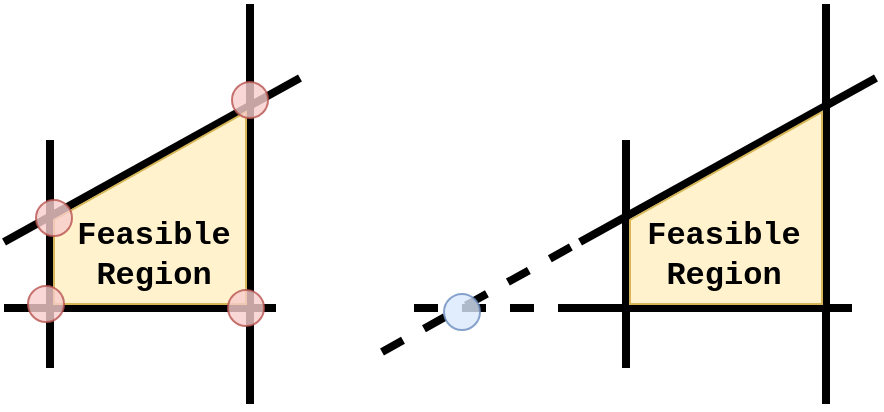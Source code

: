 <mxfile version="14.1.8" type="device"><diagram id="cYTBrB0D3CEJC4NlysZT" name="第 1 页"><mxGraphModel dx="749" dy="556" grid="0" gridSize="10" guides="1" tooltips="1" connect="1" arrows="1" fold="1" page="0" pageScale="1" pageWidth="827" pageHeight="1169" math="0" shadow="0"><root><mxCell id="0"/><mxCell id="1" parent="0"/><mxCell id="0IqK4Y33BFTf4KXKHayu-1" value="" style="endArrow=none;html=1;strokeWidth=4;" edge="1" parent="1"><mxGeometry width="50" height="50" relative="1" as="geometry"><mxPoint x="169" y="269" as="sourcePoint"/><mxPoint x="317" y="187" as="targetPoint"/></mxGeometry></mxCell><mxCell id="0IqK4Y33BFTf4KXKHayu-2" value="" style="endArrow=none;html=1;strokeWidth=4;" edge="1" parent="1"><mxGeometry width="50" height="50" relative="1" as="geometry"><mxPoint x="192" y="332" as="sourcePoint"/><mxPoint x="192" y="218" as="targetPoint"/></mxGeometry></mxCell><mxCell id="0IqK4Y33BFTf4KXKHayu-3" value="" style="endArrow=none;html=1;strokeWidth=4;" edge="1" parent="1"><mxGeometry width="50" height="50" relative="1" as="geometry"><mxPoint x="169" y="302" as="sourcePoint"/><mxPoint x="305" y="302" as="targetPoint"/></mxGeometry></mxCell><mxCell id="0IqK4Y33BFTf4KXKHayu-4" value="" style="endArrow=none;html=1;strokeWidth=4;" edge="1" parent="1"><mxGeometry width="50" height="50" relative="1" as="geometry"><mxPoint x="292" y="150" as="sourcePoint"/><mxPoint x="292" y="350" as="targetPoint"/></mxGeometry></mxCell><mxCell id="0IqK4Y33BFTf4KXKHayu-6" value="" style="shape=manualInput;whiteSpace=wrap;html=1;size=54;fillColor=#fff2cc;strokeColor=#d6b656;" vertex="1" parent="1"><mxGeometry x="194" y="204" width="96" height="96" as="geometry"/></mxCell><mxCell id="0IqK4Y33BFTf4KXKHayu-7" value="" style="endArrow=none;html=1;strokeWidth=4;" edge="1" parent="1"><mxGeometry width="50" height="50" relative="1" as="geometry"><mxPoint x="457.0" y="269" as="sourcePoint"/><mxPoint x="605" y="187" as="targetPoint"/></mxGeometry></mxCell><mxCell id="0IqK4Y33BFTf4KXKHayu-8" value="" style="endArrow=none;html=1;strokeWidth=4;" edge="1" parent="1"><mxGeometry width="50" height="50" relative="1" as="geometry"><mxPoint x="480" y="332" as="sourcePoint"/><mxPoint x="480" y="218" as="targetPoint"/></mxGeometry></mxCell><mxCell id="0IqK4Y33BFTf4KXKHayu-9" value="" style="endArrow=none;html=1;strokeWidth=4;" edge="1" parent="1"><mxGeometry width="50" height="50" relative="1" as="geometry"><mxPoint x="457.0" y="302" as="sourcePoint"/><mxPoint x="593" y="302" as="targetPoint"/></mxGeometry></mxCell><mxCell id="0IqK4Y33BFTf4KXKHayu-10" value="" style="endArrow=none;html=1;strokeWidth=4;" edge="1" parent="1"><mxGeometry width="50" height="50" relative="1" as="geometry"><mxPoint x="580" y="150" as="sourcePoint"/><mxPoint x="580" y="350.0" as="targetPoint"/></mxGeometry></mxCell><mxCell id="0IqK4Y33BFTf4KXKHayu-11" value="" style="shape=manualInput;whiteSpace=wrap;html=1;size=54;fillColor=#fff2cc;strokeColor=#d6b656;" vertex="1" parent="1"><mxGeometry x="482" y="204" width="96" height="96" as="geometry"/></mxCell><mxCell id="0IqK4Y33BFTf4KXKHayu-12" value="" style="endArrow=none;html=1;strokeWidth=4;dashed=1;" edge="1" parent="1"><mxGeometry width="50" height="50" relative="1" as="geometry"><mxPoint x="358" y="324" as="sourcePoint"/><mxPoint x="457" y="269" as="targetPoint"/></mxGeometry></mxCell><mxCell id="0IqK4Y33BFTf4KXKHayu-15" value="" style="endArrow=none;html=1;strokeWidth=4;dashed=1;" edge="1" parent="1"><mxGeometry width="50" height="50" relative="1" as="geometry"><mxPoint x="374" y="302" as="sourcePoint"/><mxPoint x="470" y="302" as="targetPoint"/></mxGeometry></mxCell><mxCell id="0IqK4Y33BFTf4KXKHayu-25" value="" style="ellipse;whiteSpace=wrap;html=1;aspect=fixed;fillColor=#f8cecc;strokeColor=#b85450;opacity=80;" vertex="1" parent="1"><mxGeometry x="283" y="189" width="18" height="18" as="geometry"/></mxCell><mxCell id="0IqK4Y33BFTf4KXKHayu-27" value="" style="ellipse;whiteSpace=wrap;html=1;aspect=fixed;fillColor=#f8cecc;strokeColor=#b85450;opacity=80;" vertex="1" parent="1"><mxGeometry x="281" y="293" width="18" height="18" as="geometry"/></mxCell><mxCell id="0IqK4Y33BFTf4KXKHayu-31" value="" style="ellipse;whiteSpace=wrap;html=1;aspect=fixed;fillColor=#f8cecc;strokeColor=#b85450;opacity=80;" vertex="1" parent="1"><mxGeometry x="181" y="291" width="18" height="18" as="geometry"/></mxCell><mxCell id="0IqK4Y33BFTf4KXKHayu-36" value="" style="ellipse;whiteSpace=wrap;html=1;aspect=fixed;fillColor=#f8cecc;strokeColor=#b85450;opacity=80;" vertex="1" parent="1"><mxGeometry x="185" y="248" width="18" height="18" as="geometry"/></mxCell><mxCell id="0IqK4Y33BFTf4KXKHayu-37" value="" style="ellipse;whiteSpace=wrap;html=1;aspect=fixed;fillColor=#dae8fc;strokeColor=#6c8ebf;opacity=80;" vertex="1" parent="1"><mxGeometry x="389" y="295" width="18" height="18" as="geometry"/></mxCell><mxCell id="0IqK4Y33BFTf4KXKHayu-38" value="&lt;font face=&quot;Courier New&quot; size=&quot;1&quot;&gt;&lt;b style=&quot;font-size: 16px&quot;&gt;Feasible Region&lt;/b&gt;&lt;/font&gt;" style="text;html=1;strokeColor=none;fillColor=none;align=center;verticalAlign=middle;whiteSpace=wrap;rounded=0;opacity=80;" vertex="1" parent="1"><mxGeometry x="203" y="266" width="82" height="20" as="geometry"/></mxCell><mxCell id="0IqK4Y33BFTf4KXKHayu-39" value="&lt;font face=&quot;Courier New&quot; size=&quot;1&quot;&gt;&lt;b style=&quot;font-size: 16px&quot;&gt;Feasible Region&lt;/b&gt;&lt;/font&gt;" style="text;html=1;strokeColor=none;fillColor=none;align=center;verticalAlign=middle;whiteSpace=wrap;rounded=0;opacity=80;" vertex="1" parent="1"><mxGeometry x="488" y="266" width="82" height="20" as="geometry"/></mxCell></root></mxGraphModel></diagram></mxfile>